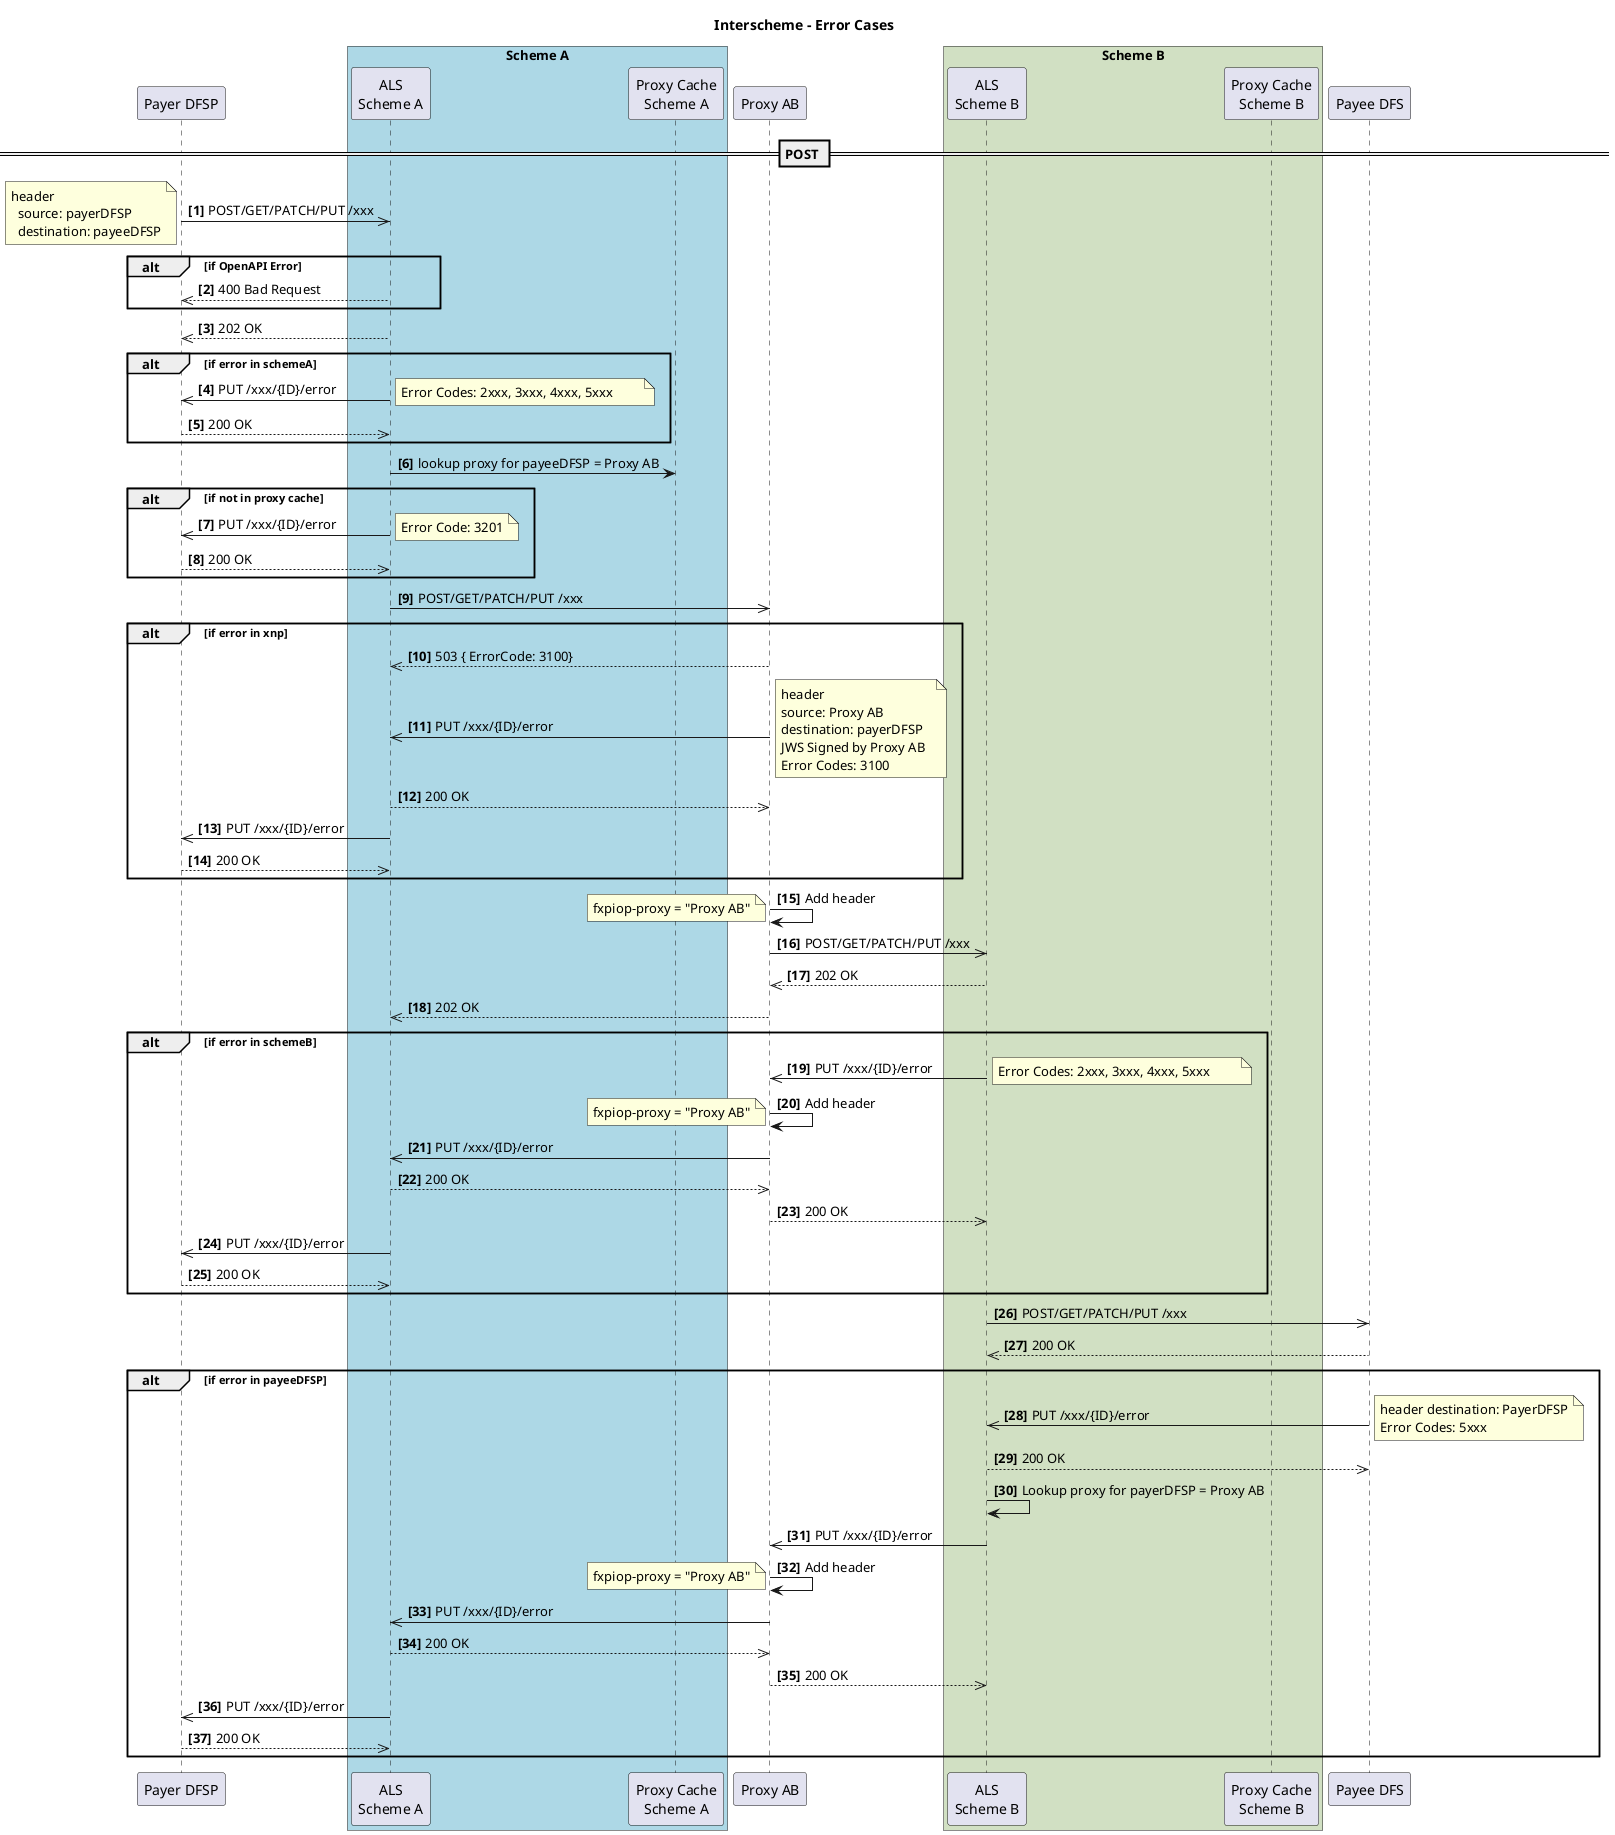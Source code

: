 @startuml Interscheme - Error Cases

title Interscheme - Error Cases

participant "Payer DFSP" as payerDFSP
box "Scheme A" #LightBlue
    participant "ALS\nScheme A" as schemeA
    participant "Proxy Cache\nScheme A" as pc_A
end box
participant "Proxy AB" as xnp
box "Scheme B" #d1e0c3
    participant "ALS\nScheme B" as schemeB
    participant "Proxy Cache\nScheme B" as pc_B
end box
participant "Payee DFS" as payeeDFSP

autonumber 1 "<b>[0]"

== POST ==
payerDFSP ->> schemeA: POST/GET/PATCH/PUT /xxx
note left
header 
  source: payerDFSP
  destination: payeeDFSP
end note

alt if OpenAPI Error 
    schemeA -->> payerDFSP: 400 Bad Request
end
schemeA-->>payerDFSP: 202 OK

    alt if error in schemeA
        schemeA ->> payerDFSP: PUT /xxx/{ID}/error
        note right
        Error Codes: 2xxx, 3xxx, 4xxx, 5xxx        
        end note
        payerDFSP -->> schemeA: 200 OK
    end

    schemeA -> pc_A: lookup proxy for payeeDFSP = Proxy AB
    alt if not in proxy cache
        schemeA ->> payerDFSP: PUT /xxx/{ID}/error
        note right
        Error Code: 3201
        end note
        payerDFSP -->> schemeA: 200 OK
    end
    schemeA ->> xnp: POST/GET/PATCH/PUT /xxx
    
    alt if error in xnp
      xnp -->> schemeA: 503 { ErrorCode: 3100}

        xnp ->> schemeA: PUT /xxx/{ID}/error
        note right
        header 
        source: Proxy AB
        destination: payerDFSP
        JWS Signed by Proxy AB  
        Error Codes: 3100
        end note
        schemeA -->> xnp: 200 OK
        schemeA ->> payerDFSP: PUT /xxx/{ID}/error
        payerDFSP -->> schemeA: 200 OK
    end
    
    xnp->xnp: Add header
    note left
    fxpiop-proxy = "Proxy AB"
    end note

    xnp ->> schemeB: POST/GET/PATCH/PUT /xxx
    schemeB -->> xnp: 202 OK
    xnp -->> schemeA: 202 OK
    
    alt if error in schemeB
        schemeB ->> xnp: PUT /xxx/{ID}/error
        note right
        Error Codes: 2xxx, 3xxx, 4xxx, 5xxx        
        end note
        xnp->xnp: Add header
        note left
        fxpiop-proxy = "Proxy AB"
        end note
        xnp ->> schemeA: PUT /xxx/{ID}/error
        schemeA -->> xnp: 200 OK
        xnp -->> schemeB: 200 OK
        schemeA ->> payerDFSP: PUT /xxx/{ID}/error
        payerDFSP -->> schemeA: 200 OK
    end
    
    schemeB ->> payeeDFSP: POST/GET/PATCH/PUT /xxx
    payeeDFSP -->> schemeB: 200 OK
    
    alt if error in payeeDFSP
        payeeDFSP->> schemeB: PUT /xxx/{ID}/error
        note right
        header destination: PayerDFSP
        Error Codes: 5xxx
        end note
        schemeB -->> payeeDFSP: 200 OK
        schemeB -> schemeB: Lookup proxy for payerDFSP = Proxy AB
        schemeB ->> xnp: PUT /xxx/{ID}/error
        xnp->xnp: Add header
        note left
        fxpiop-proxy = "Proxy AB"
        end note
        xnp ->> schemeA: PUT /xxx/{ID}/error
        schemeA -->> xnp: 200 OK
        xnp -->> schemeB: 200 OK
        schemeA ->> payerDFSP: PUT /xxx/{ID}/error
        payerDFSP -->> schemeA: 200 OK
    end

@enduml